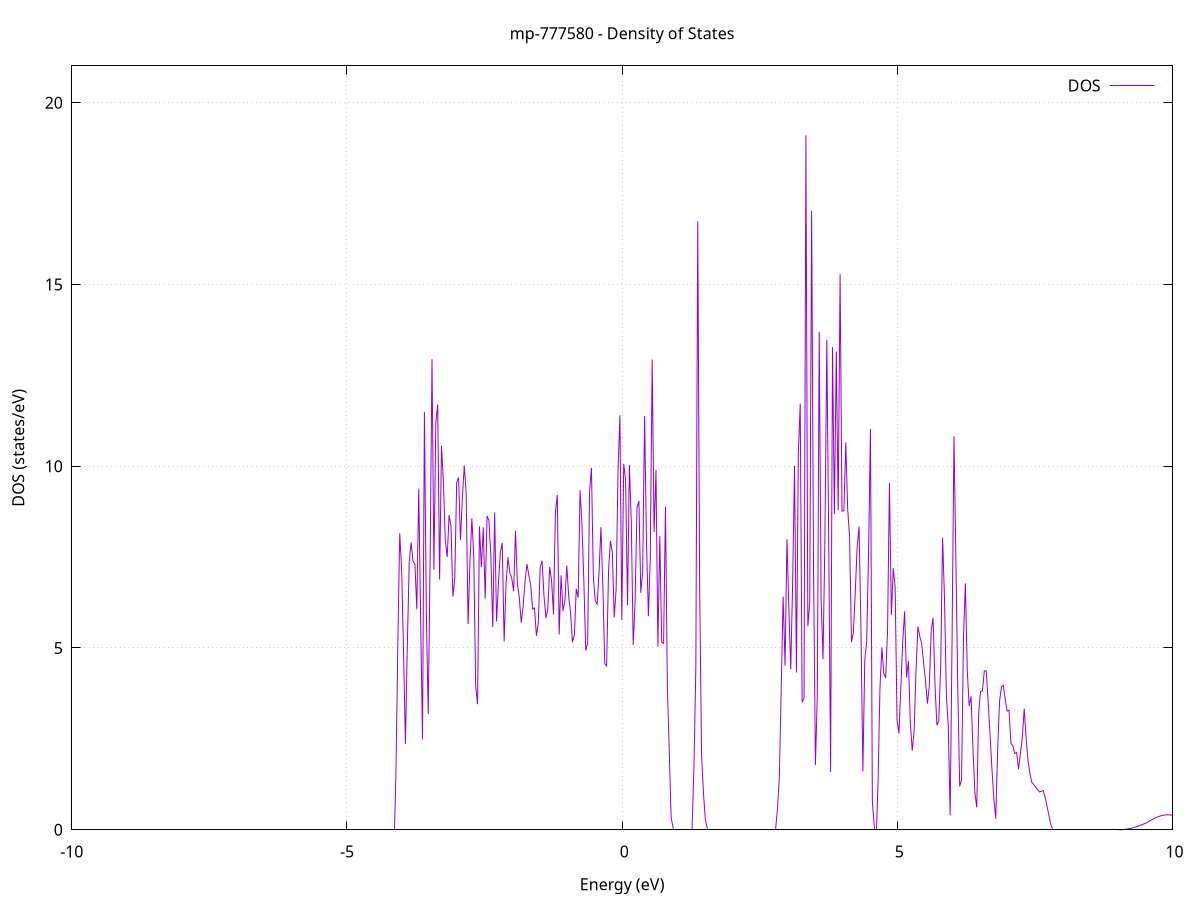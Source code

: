set title 'mp-777580 - Density of States'
set xlabel 'Energy (eV)'
set ylabel 'DOS (states/eV)'
set grid
set xrange [-10:10]
set yrange [0:21.011]
set xzeroaxis lt -1
set terminal png size 800,600
set output 'mp-777580_dos_gnuplot.png'
plot '-' using 1:2 with lines title 'DOS'
-41.460800 0.000000
-41.426300 0.000000
-41.391800 0.000000
-41.357400 0.000000
-41.322900 0.000000
-41.288400 0.000000
-41.253900 0.000000
-41.219400 0.000000
-41.184900 0.000000
-41.150400 0.000000
-41.115900 0.000000
-41.081500 0.000000
-41.047000 0.000000
-41.012500 0.000000
-40.978000 0.000000
-40.943500 0.000000
-40.909000 0.000000
-40.874500 0.000000
-40.840000 0.000000
-40.805500 0.000000
-40.771100 0.000000
-40.736600 0.000000
-40.702100 0.000000
-40.667600 0.000000
-40.633100 0.000000
-40.598600 0.000000
-40.564100 0.000000
-40.529600 0.000000
-40.495200 0.000000
-40.460700 0.000000
-40.426200 0.000000
-40.391700 0.000000
-40.357200 0.000000
-40.322700 0.000000
-40.288200 0.000000
-40.253700 0.000000
-40.219200 0.000000
-40.184800 0.000000
-40.150300 0.000000
-40.115800 0.000000
-40.081300 0.000000
-40.046800 0.000000
-40.012300 0.000000
-39.977800 0.000000
-39.943300 0.000000
-39.908900 0.000000
-39.874400 0.000000
-39.839900 0.000000
-39.805400 0.000000
-39.770900 0.000000
-39.736400 0.000000
-39.701900 0.000000
-39.667400 0.000000
-39.632900 0.000000
-39.598500 0.000000
-39.564000 0.000000
-39.529500 0.000000
-39.495000 0.000000
-39.460500 0.000000
-39.426000 0.000000
-39.391500 0.000000
-39.357000 0.000000
-39.322600 0.000000
-39.288100 0.000000
-39.253600 0.000000
-39.219100 0.000000
-39.184600 0.000000
-39.150100 0.000000
-39.115600 0.000000
-39.081100 0.000000
-39.046600 0.000000
-39.012200 0.000000
-38.977700 0.000000
-38.943200 0.000000
-38.908700 0.000000
-38.874200 0.000000
-38.839700 0.000000
-38.805200 0.000000
-38.770700 0.000000
-38.736300 0.000000
-38.701800 0.000000
-38.667300 0.000000
-38.632800 0.000000
-38.598300 0.000000
-38.563800 0.000000
-38.529300 0.000000
-38.494800 0.000000
-38.460300 0.000000
-38.425900 0.000000
-38.391400 0.000000
-38.356900 0.000000
-38.322400 161.295300
-38.287900 0.000000
-38.253400 0.000000
-38.218900 0.000000
-38.184400 144.400300
-38.150000 0.000000
-38.115500 33.561700
-38.081000 0.000000
-38.046500 0.000000
-38.012000 0.000000
-37.977500 0.000000
-37.943000 0.000000
-37.908500 0.000000
-37.874000 0.000000
-37.839600 0.000000
-37.805100 0.000000
-37.770600 0.000000
-37.736100 0.000000
-37.701600 0.000000
-37.667100 0.000000
-37.632600 0.000000
-37.598100 0.000000
-37.563700 0.000000
-37.529200 0.000000
-37.494700 0.000000
-37.460200 0.000000
-37.425700 0.000000
-37.391200 0.000000
-37.356700 0.000000
-37.322200 0.000000
-37.287700 0.000000
-37.253300 0.000000
-37.218800 0.000000
-37.184300 0.000000
-37.149800 0.000000
-37.115300 0.000000
-37.080800 0.000000
-37.046300 0.000000
-37.011800 0.000000
-36.977400 0.000000
-36.942900 0.000000
-36.908400 0.000000
-36.873900 0.000000
-36.839400 0.000000
-36.804900 0.000000
-36.770400 0.000000
-36.735900 0.000000
-36.701400 0.000000
-36.667000 0.000000
-36.632500 0.000000
-36.598000 0.000000
-36.563500 0.000000
-36.529000 0.000000
-36.494500 0.000000
-36.460000 0.000000
-36.425500 0.000000
-36.391100 0.000000
-36.356600 0.000000
-36.322100 0.000000
-36.287600 0.000000
-36.253100 0.000000
-36.218600 0.000000
-36.184100 0.000000
-36.149600 0.000000
-36.115100 0.000000
-36.080700 0.000000
-36.046200 0.000000
-36.011700 0.000000
-35.977200 0.000000
-35.942700 0.000000
-35.908200 0.000000
-35.873700 0.000000
-35.839200 0.000000
-35.804800 0.000000
-35.770300 0.000000
-35.735800 0.000000
-35.701300 0.000000
-35.666800 0.000000
-35.632300 0.000000
-35.597800 0.000000
-35.563300 0.000000
-35.528800 0.000000
-35.494400 0.000000
-35.459900 0.000000
-35.425400 0.000000
-35.390900 0.000000
-35.356400 0.000000
-35.321900 0.000000
-35.287400 0.000000
-35.252900 0.000000
-35.218400 0.000000
-35.184000 0.000000
-35.149500 0.000000
-35.115000 0.000000
-35.080500 0.000000
-35.046000 0.000000
-35.011500 0.000000
-34.977000 0.000000
-34.942500 0.000000
-34.908100 0.000000
-34.873600 0.000000
-34.839100 0.000000
-34.804600 0.000000
-34.770100 0.000000
-34.735600 0.000000
-34.701100 0.000000
-34.666600 0.000000
-34.632100 0.000000
-34.597700 0.000000
-34.563200 0.000000
-34.528700 0.000000
-34.494200 0.000000
-34.459700 0.000000
-34.425200 0.000000
-34.390700 0.000000
-34.356200 0.000000
-34.321800 0.000000
-34.287300 0.000000
-34.252800 0.000000
-34.218300 0.000000
-34.183800 0.000000
-34.149300 0.000000
-34.114800 0.000000
-34.080300 0.000000
-34.045800 0.000000
-34.011400 0.000000
-33.976900 0.000000
-33.942400 0.000000
-33.907900 0.000000
-33.873400 0.000000
-33.838900 0.000000
-33.804400 0.000000
-33.769900 0.000000
-33.735500 0.000000
-33.701000 0.000000
-33.666500 0.000000
-33.632000 0.000000
-33.597500 0.000000
-33.563000 0.000000
-33.528500 0.000000
-33.494000 0.000000
-33.459500 0.000000
-33.425100 0.000000
-33.390600 0.000000
-33.356100 0.000000
-33.321600 0.000000
-33.287100 0.000000
-33.252600 0.000000
-33.218100 0.000000
-33.183600 0.000000
-33.149200 0.000000
-33.114700 0.000000
-33.080200 0.000000
-33.045700 0.000000
-33.011200 0.000000
-32.976700 0.000000
-32.942200 0.000000
-32.907700 0.000000
-32.873200 0.000000
-32.838800 0.000000
-32.804300 0.000000
-32.769800 0.000000
-32.735300 0.000000
-32.700800 0.000000
-32.666300 0.000000
-32.631800 0.000000
-32.597300 0.000000
-32.562900 0.000000
-32.528400 0.000000
-32.493900 0.000000
-32.459400 0.000000
-32.424900 0.000000
-32.390400 0.000000
-32.355900 0.000000
-32.321400 0.000000
-32.286900 0.000000
-32.252500 0.000000
-32.218000 0.000000
-32.183500 0.000000
-32.149000 0.000000
-32.114500 0.000000
-32.080000 0.000000
-32.045500 0.000000
-32.011000 0.000000
-31.976600 0.000000
-31.942100 0.000000
-31.907600 0.000000
-31.873100 0.000000
-31.838600 0.000000
-31.804100 0.000000
-31.769600 0.000000
-31.735100 0.000000
-31.700600 0.000000
-31.666200 0.000000
-31.631700 0.000000
-31.597200 0.000000
-31.562700 0.000000
-31.528200 0.000000
-31.493700 0.000000
-31.459200 0.000000
-31.424700 0.000000
-31.390300 0.000000
-31.355800 0.000000
-31.321300 0.000000
-31.286800 0.000000
-31.252300 0.000000
-31.217800 0.000000
-31.183300 0.000000
-31.148800 0.000000
-31.114300 0.000000
-31.079900 0.000000
-31.045400 0.000000
-31.010900 0.000000
-30.976400 0.000000
-30.941900 0.000000
-30.907400 0.000000
-30.872900 0.000000
-30.838400 0.000000
-30.804000 0.000000
-30.769500 0.000000
-30.735000 0.000000
-30.700500 0.000000
-30.666000 0.000000
-30.631500 0.000000
-30.597000 0.000000
-30.562500 0.000000
-30.528000 0.000000
-30.493600 0.000000
-30.459100 0.000000
-30.424600 0.000000
-30.390100 0.000000
-30.355600 0.000000
-30.321100 0.000000
-30.286600 0.000000
-30.252100 0.000000
-30.217700 0.000000
-30.183200 0.000000
-30.148700 0.000000
-30.114200 0.000000
-30.079700 0.000000
-30.045200 0.000000
-30.010700 0.000000
-29.976200 0.000000
-29.941700 0.000000
-29.907300 0.000000
-29.872800 0.000000
-29.838300 0.000000
-29.803800 0.000000
-29.769300 0.000000
-29.734800 0.000000
-29.700300 0.000000
-29.665800 0.000000
-29.631400 0.000000
-29.596900 0.000000
-29.562400 0.000000
-29.527900 0.000000
-29.493400 0.000000
-29.458900 0.000000
-29.424400 0.000000
-29.389900 0.000000
-29.355400 0.000000
-29.321000 0.000000
-29.286500 0.000000
-29.252000 0.000000
-29.217500 0.000000
-29.183000 0.000000
-29.148500 0.000000
-29.114000 0.000000
-29.079500 0.000000
-29.045100 0.000000
-29.010600 0.000000
-28.976100 0.000000
-28.941600 0.000000
-28.907100 0.000000
-28.872600 0.000000
-28.838100 0.000000
-28.803600 0.000000
-28.769100 0.000000
-28.734700 0.000000
-28.700200 0.000000
-28.665700 0.000000
-28.631200 0.000000
-28.596700 0.000000
-28.562200 0.000000
-28.527700 0.000000
-28.493200 0.000000
-28.458800 0.000000
-28.424300 0.000000
-28.389800 0.000000
-28.355300 0.000000
-28.320800 0.000000
-28.286300 0.000000
-28.251800 0.000000
-28.217300 0.000000
-28.182800 0.000000
-28.148400 0.000000
-28.113900 0.000000
-28.079400 0.000000
-28.044900 0.000000
-28.010400 0.000000
-27.975900 0.000000
-27.941400 0.000000
-27.906900 0.000000
-27.872500 0.000000
-27.838000 0.000000
-27.803500 0.000000
-27.769000 0.000000
-27.734500 0.000000
-27.700000 0.000000
-27.665500 0.000000
-27.631000 0.000000
-27.596500 0.000000
-27.562100 0.000000
-27.527600 0.000000
-27.493100 0.000000
-27.458600 0.000000
-27.424100 0.000000
-27.389600 0.000000
-27.355100 0.000000
-27.320600 0.000000
-27.286200 0.000000
-27.251700 0.000000
-27.217200 0.000000
-27.182700 0.000000
-27.148200 0.000000
-27.113700 0.000000
-27.079200 0.000000
-27.044700 0.000000
-27.010200 0.000000
-26.975800 0.000000
-26.941300 0.000000
-26.906800 0.000000
-26.872300 0.000000
-26.837800 0.000000
-26.803300 0.000000
-26.768800 0.000000
-26.734300 0.000000
-26.699900 0.000000
-26.665400 0.000000
-26.630900 0.000000
-26.596400 0.000000
-26.561900 0.000000
-26.527400 0.000000
-26.492900 0.000000
-26.458400 0.000000
-26.423900 0.000000
-26.389500 0.000000
-26.355000 0.000000
-26.320500 0.000000
-26.286000 0.000000
-26.251500 0.000000
-26.217000 0.000000
-26.182500 0.000000
-26.148000 0.000000
-26.113600 0.000000
-26.079100 0.000000
-26.044600 0.000000
-26.010100 0.000000
-25.975600 0.000000
-25.941100 0.000000
-25.906600 0.000000
-25.872100 0.000000
-25.837600 0.000000
-25.803200 0.000000
-25.768700 0.000000
-25.734200 0.000000
-25.699700 0.000000
-25.665200 0.000000
-25.630700 0.000000
-25.596200 0.000000
-25.561700 0.000000
-25.527300 0.000000
-25.492800 0.000000
-25.458300 0.000000
-25.423800 0.000000
-25.389300 0.000000
-25.354800 0.000000
-25.320300 0.000000
-25.285800 0.000000
-25.251300 0.000000
-25.216900 0.000000
-25.182400 0.000000
-25.147900 0.000000
-25.113400 0.000000
-25.078900 0.000000
-25.044400 0.000000
-25.009900 0.000000
-24.975400 0.000000
-24.941000 0.000000
-24.906500 0.000000
-24.872000 0.000000
-24.837500 0.000000
-24.803000 0.000000
-24.768500 0.000000
-24.734000 0.000000
-24.699500 0.000000
-24.665000 0.000000
-24.630600 0.000000
-24.596100 0.000000
-24.561600 0.000000
-24.527100 0.000000
-24.492600 0.000000
-24.458100 0.000000
-24.423600 0.000000
-24.389100 0.000000
-24.354700 0.000000
-24.320200 0.000000
-24.285700 0.000000
-24.251200 0.000000
-24.216700 0.000000
-24.182200 0.000000
-24.147700 0.000000
-24.113200 0.000000
-24.078700 0.000000
-24.044300 0.000000
-24.009800 0.000000
-23.975300 0.000000
-23.940800 0.000000
-23.906300 0.000000
-23.871800 0.000000
-23.837300 0.000000
-23.802800 0.000000
-23.768400 0.000000
-23.733900 0.000000
-23.699400 0.000000
-23.664900 0.000000
-23.630400 0.000000
-23.595900 0.000000
-23.561400 0.000000
-23.526900 0.000000
-23.492400 0.000000
-23.458000 0.000000
-23.423500 0.000000
-23.389000 0.000000
-23.354500 0.000000
-23.320000 0.000000
-23.285500 0.000000
-23.251000 0.000000
-23.216500 0.000000
-23.182100 0.000000
-23.147600 0.000000
-23.113100 0.000000
-23.078600 0.000000
-23.044100 0.000000
-23.009600 0.000000
-22.975100 0.000000
-22.940600 0.000000
-22.906100 0.000000
-22.871700 0.000000
-22.837200 0.000000
-22.802700 0.000000
-22.768200 0.000000
-22.733700 0.000000
-22.699200 0.000000
-22.664700 0.000000
-22.630200 0.000000
-22.595800 0.000000
-22.561300 0.000000
-22.526800 0.000000
-22.492300 0.000000
-22.457800 0.000000
-22.423300 0.000000
-22.388800 0.000000
-22.354300 0.000000
-22.319800 0.000000
-22.285400 0.000000
-22.250900 0.000000
-22.216400 0.000000
-22.181900 0.000000
-22.147400 0.000000
-22.112900 0.000000
-22.078400 0.000000
-22.043900 0.000000
-22.009500 0.000000
-21.975000 0.000000
-21.940500 0.000000
-21.906000 0.000000
-21.871500 0.000000
-21.837000 0.000000
-21.802500 0.000000
-21.768000 0.000000
-21.733500 0.000000
-21.699100 0.000000
-21.664600 0.000000
-21.630100 0.000000
-21.595600 0.000000
-21.561100 0.000000
-21.526600 0.000000
-21.492100 0.000000
-21.457600 0.000000
-21.423200 0.000000
-21.388700 0.000000
-21.354200 0.000000
-21.319700 0.000000
-21.285200 0.000000
-21.250700 0.000000
-21.216200 0.000000
-21.181700 0.000000
-21.147200 0.000000
-21.112800 0.000000
-21.078300 0.000000
-21.043800 0.000000
-21.009300 0.000000
-20.974800 0.000000
-20.940300 0.000000
-20.905800 0.000000
-20.871300 0.000000
-20.836900 0.000000
-20.802400 0.000000
-20.767900 0.000000
-20.733400 0.000000
-20.698900 0.000000
-20.664400 0.000000
-20.629900 0.000000
-20.595400 0.000000
-20.560900 0.000000
-20.526500 0.000000
-20.492000 0.000000
-20.457500 0.000000
-20.423000 0.000000
-20.388500 0.000000
-20.354000 0.000000
-20.319500 0.000000
-20.285000 0.000000
-20.250600 0.000000
-20.216100 0.000000
-20.181600 0.000000
-20.147100 0.000000
-20.112600 0.000000
-20.078100 0.000000
-20.043600 0.000000
-20.009100 0.000000
-19.974600 0.000000
-19.940200 0.000000
-19.905700 0.000000
-19.871200 0.000000
-19.836700 0.000000
-19.802200 0.000000
-19.767700 0.000000
-19.733200 0.000000
-19.698700 0.000000
-19.664300 0.000000
-19.629800 0.000000
-19.595300 0.000000
-19.560800 0.000000
-19.526300 0.000000
-19.491800 0.000000
-19.457300 0.000000
-19.422800 0.000000
-19.388300 0.000000
-19.353900 0.000000
-19.319400 0.000000
-19.284900 0.000000
-19.250400 0.000000
-19.215900 0.000000
-19.181400 0.000000
-19.146900 0.000000
-19.112400 0.000000
-19.078000 0.000000
-19.043500 0.000000
-19.009000 0.000000
-18.974500 0.000000
-18.940000 0.000000
-18.905500 0.000000
-18.871000 0.000000
-18.836500 0.000000
-18.802000 0.000000
-18.767600 0.000000
-18.733100 0.000000
-18.698600 0.000000
-18.664100 0.000000
-18.629600 0.000000
-18.595100 0.000000
-18.560600 0.000000
-18.526100 0.000000
-18.491700 0.000000
-18.457200 0.000000
-18.422700 0.000000
-18.388200 0.000000
-18.353700 0.000000
-18.319200 0.000000
-18.284700 0.000000
-18.250200 0.000000
-18.215700 0.000000
-18.181300 0.000000
-18.146800 0.000000
-18.112300 0.000000
-18.077800 0.000000
-18.043300 0.000000
-18.008800 0.000000
-17.974300 0.000000
-17.939800 0.000000
-17.905400 0.000000
-17.870900 0.000000
-17.836400 0.000000
-17.801900 0.000000
-17.767400 0.000000
-17.732900 0.000000
-17.698400 0.000000
-17.663900 0.000000
-17.629400 0.000000
-17.595000 0.000000
-17.560500 0.000000
-17.526000 0.000000
-17.491500 0.000000
-17.457000 0.000000
-17.422500 0.000000
-17.388000 0.000000
-17.353500 0.000000
-17.319100 0.000000
-17.284600 0.000000
-17.250100 0.000000
-17.215600 0.000000
-17.181100 0.000000
-17.146600 0.000000
-17.112100 0.000000
-17.077600 0.000000
-17.043100 0.000000
-17.008700 0.000000
-16.974200 0.000000
-16.939700 0.076500
-16.905200 0.436500
-16.870700 1.178600
-16.836200 1.736700
-16.801700 1.850400
-16.767200 1.780600
-16.732800 1.848800
-16.698300 2.108200
-16.663800 2.784900
-16.629300 3.205600
-16.594800 3.558300
-16.560300 2.603000
-16.525800 1.815800
-16.491300 1.566300
-16.456800 1.884600
-16.422400 1.923400
-16.387900 0.000000
-16.353400 0.000000
-16.318900 0.000000
-16.284400 0.335800
-16.249900 0.907900
-16.215400 1.534800
-16.180900 2.139600
-16.146500 3.155900
-16.112000 6.595100
-16.077500 14.379900
-16.043000 1.422900
-16.008500 0.000000
-15.974000 4.417700
-15.939500 10.838300
-15.905000 4.756400
-15.870500 3.001900
-15.836100 5.763000
-15.801600 6.157200
-15.767100 8.454900
-15.732600 8.025800
-15.698100 9.497600
-15.663600 12.156700
-15.629100 9.740400
-15.594600 15.501400
-15.560200 13.451600
-15.525700 18.992800
-15.491200 9.543000
-15.456700 0.000000
-15.422200 23.939200
-15.387700 12.451400
-15.353200 18.152900
-15.318700 19.048900
-15.284200 14.803200
-15.249800 0.000000
-15.215300 0.000000
-15.180800 7.506300
-15.146300 7.802500
-15.111800 7.427300
-15.077300 3.809700
-15.042800 0.000000
-15.008300 0.000000
-14.973900 0.000000
-14.939400 0.000000
-14.904900 0.390700
-14.870400 9.525200
-14.835900 4.016600
-14.801400 5.848400
-14.766900 4.027700
-14.732400 3.905100
-14.697900 2.077700
-14.663500 0.000000
-14.629000 0.000000
-14.594500 0.000000
-14.560000 0.000000
-14.525500 0.000000
-14.491000 0.000000
-14.456500 0.000000
-14.422000 0.000000
-14.387600 0.000000
-14.353100 0.000000
-14.318600 0.000000
-14.284100 0.000000
-14.249600 0.000000
-14.215100 0.000000
-14.180600 0.000000
-14.146100 0.000000
-14.111600 0.000000
-14.077200 0.000000
-14.042700 0.000000
-14.008200 0.000000
-13.973700 0.000000
-13.939200 0.000000
-13.904700 0.000000
-13.870200 0.000000
-13.835700 0.000000
-13.801300 0.000000
-13.766800 0.000000
-13.732300 0.000000
-13.697800 0.000000
-13.663300 0.000000
-13.628800 0.000000
-13.594300 0.000000
-13.559800 0.000000
-13.525300 0.000000
-13.490900 0.000000
-13.456400 0.000000
-13.421900 0.000000
-13.387400 0.000000
-13.352900 0.000000
-13.318400 0.000000
-13.283900 0.000000
-13.249400 0.000000
-13.215000 0.000000
-13.180500 0.000000
-13.146000 0.000000
-13.111500 0.000000
-13.077000 0.000000
-13.042500 0.000000
-13.008000 0.000000
-12.973500 0.000000
-12.939000 0.000000
-12.904600 0.000000
-12.870100 0.000000
-12.835600 0.000000
-12.801100 0.000000
-12.766600 0.000000
-12.732100 0.000000
-12.697600 0.000000
-12.663100 0.000000
-12.628700 0.000000
-12.594200 0.000000
-12.559700 0.000000
-12.525200 0.000000
-12.490700 0.000000
-12.456200 0.000000
-12.421700 0.000000
-12.387200 0.000000
-12.352700 0.000000
-12.318300 0.000000
-12.283800 0.000000
-12.249300 0.000000
-12.214800 0.000000
-12.180300 0.000000
-12.145800 0.000000
-12.111300 0.000000
-12.076800 0.000000
-12.042400 0.000000
-12.007900 0.000000
-11.973400 0.000000
-11.938900 0.000000
-11.904400 0.000000
-11.869900 0.000000
-11.835400 0.000000
-11.800900 0.000000
-11.766400 0.000000
-11.732000 0.000000
-11.697500 0.000000
-11.663000 0.000000
-11.628500 0.000000
-11.594000 0.000000
-11.559500 0.000000
-11.525000 0.000000
-11.490500 0.000000
-11.456100 0.000000
-11.421600 0.000000
-11.387100 0.000000
-11.352600 0.000000
-11.318100 0.000000
-11.283600 0.000000
-11.249100 0.000000
-11.214600 0.000000
-11.180100 0.000000
-11.145700 0.000000
-11.111200 0.000000
-11.076700 0.000000
-11.042200 0.000000
-11.007700 0.000000
-10.973200 0.000000
-10.938700 0.000000
-10.904200 0.000000
-10.869700 0.000000
-10.835300 0.000000
-10.800800 0.000000
-10.766300 0.000000
-10.731800 0.000000
-10.697300 0.000000
-10.662800 0.000000
-10.628300 0.000000
-10.593800 0.000000
-10.559400 0.000000
-10.524900 0.000000
-10.490400 0.000000
-10.455900 0.000000
-10.421400 0.000000
-10.386900 0.000000
-10.352400 0.000000
-10.317900 0.000000
-10.283400 0.000000
-10.249000 0.000000
-10.214500 0.000000
-10.180000 0.000000
-10.145500 0.000000
-10.111000 0.000000
-10.076500 0.000000
-10.042000 0.000000
-10.007500 0.000000
-9.973100 0.000000
-9.938600 0.000000
-9.904100 0.000000
-9.869600 0.000000
-9.835100 0.000000
-9.800600 0.000000
-9.766100 0.000000
-9.731600 0.000000
-9.697100 0.000000
-9.662700 0.000000
-9.628200 0.000000
-9.593700 0.000000
-9.559200 0.000000
-9.524700 0.000000
-9.490200 0.000000
-9.455700 0.000000
-9.421200 0.000000
-9.386800 0.000000
-9.352300 0.000000
-9.317800 0.000000
-9.283300 0.000000
-9.248800 0.000000
-9.214300 0.000000
-9.179800 0.000000
-9.145300 0.000000
-9.110800 0.000000
-9.076400 0.000000
-9.041900 0.000000
-9.007400 0.000000
-8.972900 0.000000
-8.938400 0.000000
-8.903900 0.000000
-8.869400 0.000000
-8.834900 0.000000
-8.800500 0.000000
-8.766000 0.000000
-8.731500 0.000000
-8.697000 0.000000
-8.662500 0.000000
-8.628000 0.000000
-8.593500 0.000000
-8.559000 0.000000
-8.524500 0.000000
-8.490100 0.000000
-8.455600 0.000000
-8.421100 0.000000
-8.386600 0.000000
-8.352100 0.000000
-8.317600 0.000000
-8.283100 0.000000
-8.248600 0.000000
-8.214200 0.000000
-8.179700 0.000000
-8.145200 0.000000
-8.110700 0.000000
-8.076200 0.000000
-8.041700 0.000000
-8.007200 0.000000
-7.972700 0.000000
-7.938200 0.000000
-7.903800 0.000000
-7.869300 0.000000
-7.834800 0.000000
-7.800300 0.000000
-7.765800 0.000000
-7.731300 0.000000
-7.696800 0.000000
-7.662300 0.000000
-7.627900 0.000000
-7.593400 0.000000
-7.558900 0.000000
-7.524400 0.000000
-7.489900 0.000000
-7.455400 0.000000
-7.420900 0.000000
-7.386400 0.000000
-7.351900 0.000000
-7.317500 0.000000
-7.283000 0.000000
-7.248500 0.000000
-7.214000 0.000000
-7.179500 0.000000
-7.145000 0.000000
-7.110500 0.000000
-7.076000 0.000000
-7.041600 0.000000
-7.007100 0.000000
-6.972600 0.000000
-6.938100 0.000000
-6.903600 0.000000
-6.869100 0.000000
-6.834600 0.000000
-6.800100 0.000000
-6.765600 0.000000
-6.731200 0.000000
-6.696700 0.000000
-6.662200 0.000000
-6.627700 0.000000
-6.593200 0.000000
-6.558700 0.000000
-6.524200 0.000000
-6.489700 0.000000
-6.455300 0.000000
-6.420800 0.000000
-6.386300 0.000000
-6.351800 0.000000
-6.317300 0.000000
-6.282800 0.000000
-6.248300 0.000000
-6.213800 0.000000
-6.179300 0.000000
-6.144900 0.000000
-6.110400 0.000000
-6.075900 0.000000
-6.041400 0.000000
-6.006900 0.000000
-5.972400 0.000000
-5.937900 0.000000
-5.903400 0.000000
-5.869000 0.000000
-5.834500 0.000000
-5.800000 0.000000
-5.765500 0.000000
-5.731000 0.000000
-5.696500 0.000000
-5.662000 0.000000
-5.627500 0.000000
-5.593000 0.000000
-5.558600 0.000000
-5.524100 0.000000
-5.489600 0.000000
-5.455100 0.000000
-5.420600 0.000000
-5.386100 0.000000
-5.351600 0.000000
-5.317100 0.000000
-5.282700 0.000000
-5.248200 0.000000
-5.213700 0.000000
-5.179200 0.000000
-5.144700 0.000000
-5.110200 0.000000
-5.075700 0.000000
-5.041200 0.000000
-5.006700 0.000000
-4.972300 0.000000
-4.937800 0.000000
-4.903300 0.000000
-4.868800 0.000000
-4.834300 0.000000
-4.799800 0.000000
-4.765300 0.000000
-4.730800 0.000000
-4.696400 0.000000
-4.661900 0.000000
-4.627400 0.000000
-4.592900 0.000000
-4.558400 0.000000
-4.523900 0.000000
-4.489400 0.000000
-4.454900 0.000000
-4.420400 0.000000
-4.386000 0.000000
-4.351500 0.000000
-4.317000 0.000000
-4.282500 0.000000
-4.248000 0.000000
-4.213500 0.000000
-4.179000 0.000000
-4.144500 0.000000
-4.110100 1.565400
-4.075600 5.136300
-4.041100 8.151800
-4.006600 7.143000
-3.972100 4.919300
-3.937600 2.355000
-3.903100 5.099700
-3.868600 7.364800
-3.834100 7.906700
-3.799700 7.378800
-3.765200 7.306700
-3.730700 6.060400
-3.696200 9.380500
-3.661700 5.835800
-3.627200 2.490400
-3.592700 11.492500
-3.558200 6.004700
-3.523800 3.185900
-3.489300 7.389400
-3.454800 12.943000
-3.420300 7.152000
-3.385800 11.191800
-3.351300 11.695700
-3.316800 6.882300
-3.282300 10.556400
-3.247800 9.561200
-3.213400 7.957700
-3.178900 7.502900
-3.144400 8.655300
-3.109900 8.353400
-3.075400 6.410500
-3.040900 6.911100
-3.006400 9.556000
-2.971900 9.688900
-2.937500 7.966000
-2.903000 9.137900
-2.868500 10.021300
-2.834000 9.257600
-2.799500 5.662000
-2.765000 7.372500
-2.730500 8.569200
-2.696000 7.510600
-2.661500 3.964000
-2.627100 3.453600
-2.592600 8.345200
-2.558100 7.220900
-2.523600 8.319400
-2.489100 6.355200
-2.454600 8.632400
-2.420100 8.506800
-2.385600 7.522900
-2.351200 5.576300
-2.316700 8.726700
-2.282200 5.727700
-2.247700 6.785500
-2.213200 7.625500
-2.178700 7.889200
-2.144200 5.178300
-2.109700 6.755900
-2.075200 7.495200
-2.040800 7.076600
-2.006300 6.920300
-1.971800 6.566400
-1.937300 8.224600
-1.902800 6.752900
-1.868300 6.393300
-1.833800 5.696200
-1.799300 6.137400
-1.764900 6.811800
-1.730400 7.309700
-1.695900 7.013200
-1.661400 6.728600
-1.626900 6.069600
-1.592400 6.101600
-1.557900 5.335700
-1.523400 5.686600
-1.488900 7.219800
-1.454500 7.400300
-1.420000 6.436800
-1.385500 5.819900
-1.351000 6.063000
-1.316500 7.232200
-1.282000 6.844800
-1.247500 5.924800
-1.213000 8.744700
-1.178600 9.208600
-1.144100 5.370300
-1.109600 6.998400
-1.075100 6.021800
-1.040600 6.289400
-1.006100 7.268300
-0.971600 6.433300
-0.937100 5.964000
-0.902600 5.158500
-0.868200 5.358200
-0.833700 6.629400
-0.799200 6.385500
-0.764700 9.336900
-0.730200 8.396700
-0.695700 6.826600
-0.661200 4.928900
-0.626700 5.129100
-0.592300 9.304000
-0.557800 9.954300
-0.523300 6.947200
-0.488800 6.301300
-0.454300 6.204700
-0.419800 7.093400
-0.385300 8.322000
-0.350800 6.703300
-0.316300 4.576000
-0.281900 4.506400
-0.247400 7.111700
-0.212900 7.945800
-0.178400 7.633100
-0.143900 5.841500
-0.109400 6.611100
-0.074900 9.875500
-0.040400 11.399900
-0.006000 5.766300
0.028500 10.063400
0.063000 9.640900
0.097500 6.172600
0.132000 10.031900
0.166500 8.456300
0.201000 5.083400
0.235500 6.277700
0.270000 8.860000
0.304400 9.040200
0.338900 6.517400
0.373400 7.123400
0.407900 11.383300
0.442400 7.918100
0.476900 5.875600
0.511400 7.498700
0.545900 12.934200
0.580300 8.190800
0.614800 9.899600
0.649300 5.035300
0.683800 8.075600
0.718300 5.161700
0.752800 5.129600
0.787300 8.879900
0.821800 3.929200
0.856300 2.125300
0.890700 0.322600
0.925200 0.000000
0.959700 0.000000
0.994200 0.000000
1.028700 0.000000
1.063200 0.000000
1.097700 0.000000
1.132200 0.000000
1.166600 0.000000
1.201100 0.000000
1.235600 0.000000
1.270100 0.017400
1.304600 1.732900
1.339100 4.454700
1.373600 16.739100
1.408100 6.722800
1.442600 2.084400
1.477000 1.023200
1.511500 0.291700
1.546000 0.000000
1.580500 0.000000
1.615000 0.000000
1.649500 0.000000
1.684000 0.000000
1.718500 0.000000
1.752900 0.000000
1.787400 0.000000
1.821900 0.000000
1.856400 0.000000
1.890900 0.000000
1.925400 0.000000
1.959900 0.000000
1.994400 0.000000
2.028900 0.000000
2.063300 0.000000
2.097800 0.000000
2.132300 0.000000
2.166800 0.000000
2.201300 0.000000
2.235800 0.000000
2.270300 0.000000
2.304800 0.000000
2.339200 0.000000
2.373700 0.000000
2.408200 0.000000
2.442700 0.000000
2.477200 0.000000
2.511700 0.000000
2.546200 0.000000
2.580700 0.000000
2.615200 0.000000
2.649600 0.000000
2.684100 0.000000
2.718600 0.000000
2.753100 0.000000
2.787600 0.002300
2.822100 0.582000
2.856600 1.430400
2.891100 3.951200
2.925500 6.413900
2.960000 4.514400
2.994500 7.994300
3.029000 6.098600
3.063500 4.415300
3.098000 6.804300
3.132500 10.006100
3.167000 4.325300
3.201500 10.349600
3.235900 11.718800
3.270400 3.504700
3.304900 3.629800
3.339400 19.101100
3.373900 5.596200
3.408400 6.237100
3.442900 17.027900
3.477400 7.251000
3.511800 1.780000
3.546300 3.704200
3.580800 13.696900
3.615300 6.322800
3.649800 4.692600
3.684300 7.990900
3.718800 13.476500
3.753300 7.966500
3.787800 1.590300
3.822200 13.276700
3.856700 8.678400
3.891200 13.155300
3.925700 8.794200
3.960200 15.280900
3.994700 8.765000
4.029200 8.772800
4.063700 10.655300
4.098100 8.816400
4.132600 8.065100
4.167100 5.162400
4.201600 5.425800
4.236100 6.541300
4.270600 7.786300
4.305100 8.342500
4.339600 5.479300
4.374100 1.608300
4.408500 4.656600
4.443000 5.178400
4.477500 7.615000
4.512000 11.022200
4.546500 0.781900
4.581000 0.000000
4.615500 0.000000
4.650000 1.317200
4.684400 3.889500
4.718900 5.013200
4.753400 4.307400
4.787900 4.172300
4.822400 5.458400
4.856900 9.540600
4.891400 5.909300
4.925900 7.195900
4.960400 6.669800
4.994800 3.013800
5.029300 2.650200
5.063800 3.909600
5.098300 5.176100
5.132800 6.006900
5.167300 4.186300
5.201800 4.639800
5.236300 2.951000
5.270700 2.172500
5.305200 2.719100
5.339700 4.373600
5.374200 5.590800
5.408700 5.322400
5.443200 5.119100
5.477700 4.581600
5.512200 4.097700
5.546700 3.470400
5.581100 3.954500
5.615600 5.474400
5.650100 5.831000
5.684600 3.979900
5.719100 2.873700
5.753600 3.001000
5.788100 4.532100
5.822600 8.036300
5.857000 6.388700
5.891500 3.684000
5.926000 2.846900
5.960500 0.399200
5.995000 5.257600
6.029500 10.821600
6.064000 7.423200
6.098500 3.925600
6.133000 1.192000
6.167400 1.372500
6.201900 5.269600
6.236400 6.779300
6.270900 4.386800
6.305400 3.403100
6.339900 3.671100
6.374400 2.220000
6.408900 1.025200
6.443300 0.617000
6.477800 3.213700
6.512300 3.802300
6.546800 3.820700
6.581300 4.370600
6.615800 4.368500
6.650300 3.523600
6.684800 2.627200
6.719300 1.670300
6.753700 0.853700
6.788200 0.307000
6.822700 2.182300
6.857200 3.524400
6.891700 3.930100
6.926200 3.973500
6.960700 3.576000
6.995200 3.263500
7.029600 3.289900
7.064100 2.375400
7.098600 2.318000
7.133100 2.097800
7.167600 2.129000
7.202100 1.669400
7.236600 2.093100
7.271100 2.550400
7.305600 3.331200
7.340000 2.533400
7.374500 1.904200
7.409000 1.546900
7.443500 1.308600
7.478000 1.242100
7.512500 1.175100
7.547000 1.107500
7.581500 1.040800
7.615900 1.058700
7.650400 1.078400
7.684900 0.899400
7.719400 0.650100
7.753900 0.400700
7.788400 0.151200
7.822900 0.000100
7.857400 0.000000
7.891900 0.000000
7.926300 0.000000
7.960800 0.000000
7.995300 0.000000
8.029800 0.000000
8.064300 0.000000
8.098800 0.000000
8.133300 0.000000
8.167800 0.000000
8.202200 0.000000
8.236700 0.000000
8.271200 0.000000
8.305700 0.000000
8.340200 0.000000
8.374700 0.000000
8.409200 0.000000
8.443700 0.000000
8.478200 0.000000
8.512600 0.000000
8.547100 0.000000
8.581600 0.000000
8.616100 0.000000
8.650600 0.000000
8.685100 0.000000
8.719600 0.000000
8.754100 0.000000
8.788500 0.000000
8.823000 0.000000
8.857500 0.000000
8.892000 0.000000
8.926500 0.000000
8.961000 0.000000
8.995500 0.000000
9.030000 0.000300
9.064500 0.002100
9.098900 0.005800
9.133400 0.011200
9.167900 0.018400
9.202400 0.027500
9.236900 0.038300
9.271400 0.050900
9.305900 0.065300
9.340400 0.081500
9.374800 0.099500
9.409300 0.119000
9.443800 0.139300
9.478300 0.159800
9.512800 0.180400
9.547300 0.208800
9.581800 0.240500
9.616300 0.270000
9.650800 0.297300
9.685200 0.322400
9.719700 0.345200
9.754200 0.365800
9.788700 0.383900
9.823200 0.397500
9.857700 0.407200
9.892200 0.412800
9.926700 0.413100
9.961100 0.407500
9.995600 0.402600
10.030100 0.398400
10.064600 0.394900
10.099100 0.392200
10.133600 0.390200
10.168100 0.390000
10.202600 0.392700
10.237100 0.398300
10.271500 0.405800
10.306000 0.414300
10.340500 0.423500
10.375000 0.444100
10.409500 0.464400
10.444000 0.484400
10.478500 0.512300
10.513000 0.548500
10.547400 0.594700
10.581900 0.640200
10.616400 0.679200
10.650900 0.711400
10.685400 0.732000
10.719900 0.744800
10.754400 0.745000
10.788900 0.731800
10.823400 0.729500
10.857800 0.822700
10.892300 0.802000
10.926800 0.781500
10.961300 0.765000
10.995800 0.756900
11.030300 0.751000
11.064800 0.731300
11.099300 0.702200
11.133700 0.673200
11.168200 0.672800
11.202700 0.681400
11.237200 0.692500
11.271700 0.704100
11.306200 0.716000
11.340700 0.728300
11.375200 0.742300
11.409700 0.765200
11.444100 0.821700
11.478600 0.905500
11.513100 0.942400
11.547600 0.986800
11.582100 1.021800
11.616600 1.101200
11.651100 1.181700
11.685600 1.113700
11.720000 1.044100
11.754500 1.255900
11.789000 1.394100
11.823500 1.405200
11.858000 1.433900
11.892500 1.431100
11.927000 1.384800
11.961500 1.348600
11.996000 1.298100
12.030400 1.285000
12.064900 1.263300
12.099400 1.390100
12.133900 1.398600
12.168400 1.410500
12.202900 1.427800
12.237400 1.432200
12.271900 1.906700
12.306300 1.622400
12.340800 1.557700
12.375300 1.165500
12.409800 1.253800
12.444300 1.339500
12.478800 1.462200
12.513300 1.591500
12.547800 1.710500
12.582300 1.836400
12.616700 1.770000
12.651200 1.965600
12.685700 2.337700
12.720200 2.354100
12.754700 2.454600
12.789200 1.966800
12.823700 1.822700
12.858200 1.892900
12.892600 2.202900
12.927100 2.751700
12.961600 2.300600
12.996100 2.370000
13.030600 2.319100
13.065100 2.373600
13.099600 2.193400
13.134100 1.998700
13.168600 1.778600
13.203000 1.511000
13.237500 1.324600
13.272000 1.301700
13.306500 1.438200
13.341000 1.595500
13.375500 1.597900
13.410000 1.630500
13.444500 1.636200
13.479000 1.657900
13.513400 2.096200
13.547900 1.862900
13.582400 1.972900
13.616900 2.000500
13.651400 2.023800
13.685900 1.989800
13.720400 2.110200
13.754900 2.292300
13.789300 2.478200
13.823800 2.614300
13.858300 2.762800
13.892800 2.344000
13.927300 2.203300
13.961800 2.239200
13.996300 2.354000
14.030800 2.524700
14.065300 2.704700
14.099700 2.949400
14.134200 3.513000
14.168700 4.202900
14.203200 4.210200
14.237700 3.538400
14.272200 2.920300
14.306700 2.350000
14.341200 2.145900
14.375600 2.539300
14.410100 3.027900
14.444600 3.256700
14.479100 3.314900
14.513600 2.926500
14.548100 2.615800
14.582600 2.532700
14.617100 2.809900
14.651600 2.298600
14.686000 2.095600
14.720500 2.010200
14.755000 2.075100
14.789500 2.711900
14.824000 3.578100
14.858500 4.034200
14.893000 4.155900
14.927500 3.646700
14.961900 2.936400
14.996400 2.558300
15.030900 2.404700
15.065400 2.119800
15.099900 2.165200
15.134400 2.396500
15.168900 2.819900
15.203400 2.932500
15.237900 3.311200
15.272300 3.222500
15.306800 2.660900
15.341300 2.504600
15.375800 2.411600
15.410300 2.451100
15.444800 2.762700
15.479300 2.017300
15.513800 1.720100
15.548200 1.370000
15.582700 1.083300
15.617200 1.085600
15.651700 1.267800
15.686200 1.531100
15.720700 1.779200
15.755200 2.295400
15.789700 5.281100
15.824200 4.882500
15.858600 4.428300
15.893100 4.612900
15.927600 3.163400
15.962100 2.529800
15.996600 2.523300
16.031100 3.089400
16.065600 4.410700
16.100100 6.974200
16.134500 6.194600
16.169000 5.425300
16.203500 3.202900
16.238000 3.338100
16.272500 3.866700
16.307000 4.946700
16.341500 5.760000
16.376000 5.272100
16.410500 3.590800
16.444900 2.253800
16.479400 3.097800
16.513900 4.424600
16.548400 6.037700
16.582900 6.420700
16.617400 4.437500
16.651900 3.854500
16.686400 5.116900
16.720800 6.652200
16.755300 3.746400
16.789800 3.578700
16.824300 4.276800
16.858800 6.812000
16.893300 5.626200
16.927800 4.933500
16.962300 5.330200
16.996800 4.670700
17.031200 5.014600
17.065700 3.675900
17.100200 4.006000
17.134700 6.554100
17.169200 5.975300
17.203700 3.441400
17.238200 2.311800
17.272700 3.334400
17.307100 4.342400
17.341600 8.515500
17.376100 5.848100
17.410600 3.107600
17.445100 3.892700
17.479600 5.318700
17.514100 5.359900
17.548600 4.276800
17.583100 3.928200
17.617500 2.646900
17.652000 3.448600
17.686500 4.461700
17.721000 4.437700
17.755500 4.663000
17.790000 4.570100
17.824500 3.476400
17.859000 2.206400
17.893400 1.669000
17.927900 4.060100
17.962400 4.091800
17.996900 3.443000
18.031400 3.360800
18.065900 3.543700
18.100400 3.630400
18.134900 3.423300
18.169400 3.305500
18.203800 2.807700
18.238300 2.445900
18.272800 2.088900
18.307300 2.410300
18.341800 3.163100
18.376300 3.507400
18.410800 3.116400
18.445300 3.357200
18.479700 3.294300
18.514200 3.143000
18.548700 2.966900
18.583200 2.815700
18.617700 2.727400
18.652200 2.826400
18.686700 3.034300
18.721200 5.560600
18.755700 3.037200
18.790100 2.525200
18.824600 2.721300
18.859100 2.989600
18.893600 3.251200
18.928100 3.027500
18.962600 3.091500
18.997100 3.106200
19.031600 3.133800
19.066000 3.354200
19.100500 3.141900
19.135000 3.278200
19.169500 3.420100
19.204000 3.980400
19.238500 4.300500
19.273000 4.406900
19.307500 4.145000
19.342000 3.590600
19.376400 3.743100
19.410900 4.507000
19.445400 4.307200
19.479900 4.198200
19.514400 4.194500
19.548900 3.870800
19.583400 4.358400
19.617900 4.978100
19.652300 4.987900
19.686800 4.337200
19.721300 4.720600
19.755800 3.435900
19.790300 3.457900
19.824800 3.944400
19.859300 3.751000
19.893800 3.974600
19.928300 4.212000
19.962700 4.269100
19.997200 3.716600
20.031700 3.300900
20.066200 2.890300
20.100700 4.119500
20.135200 4.616600
20.169700 4.385900
20.204200 4.035400
20.238600 3.306200
20.273100 2.772200
20.307600 2.640300
20.342100 3.032400
20.376600 3.959900
20.411100 4.051700
20.445600 4.106100
20.480100 3.390700
20.514600 2.459800
20.549000 2.064600
20.583500 2.351900
20.618000 3.125900
20.652500 3.732900
20.687000 4.047200
20.721500 3.729200
20.756000 3.284800
20.790500 2.946800
20.824900 2.704900
20.859400 2.499900
20.893900 4.018100
20.928400 1.708100
20.962900 1.926000
20.997400 2.440700
21.031900 3.226200
21.066400 3.760900
21.100900 4.636600
21.135300 4.540900
21.169800 4.072100
21.204300 3.036900
21.238800 2.520100
21.273300 2.220600
21.307800 2.456900
21.342300 2.986400
21.376800 3.612500
21.411200 4.174500
21.445700 4.705200
21.480200 3.968000
21.514700 3.409700
21.549200 2.743100
21.583700 2.506600
21.618200 2.066800
21.652700 2.168100
21.687200 3.061500
21.721600 4.162200
21.756100 4.248700
21.790600 3.513700
21.825100 3.266300
21.859600 2.981300
21.894100 3.307800
21.928600 2.794900
21.963100 3.001800
21.997500 3.566700
22.032000 2.420700
22.066500 2.268100
22.101000 2.238700
22.135500 2.280600
22.170000 2.432300
22.204500 2.753800
22.239000 3.100800
22.273500 2.987200
22.307900 2.819800
22.342400 2.700700
22.376900 2.518600
22.411400 2.226800
22.445900 2.172300
22.480400 2.480800
22.514900 2.784600
22.549400 3.091800
22.583800 3.394600
22.618300 3.462200
22.652800 3.369800
22.687300 3.217800
22.721800 3.286900
22.756300 2.687500
22.790800 2.562800
22.825300 2.374300
22.859800 2.353800
22.894200 2.384400
22.928700 2.557800
22.963200 2.818200
22.997700 2.782500
23.032200 2.814100
23.066700 2.800100
23.101200 2.816100
23.135700 2.951800
23.170100 3.248200
23.204600 3.219200
23.239100 3.267100
23.273600 3.502100
23.308100 3.405100
23.342600 3.528800
23.377100 3.631800
23.411600 3.483600
23.446100 3.198100
23.480500 3.323800
23.515000 3.620700
23.549500 4.442500
23.584000 3.870300
23.618500 3.507100
23.653000 3.823100
23.687500 3.582900
23.722000 3.767900
23.756400 3.077700
23.790900 2.878800
23.825400 3.882900
23.859900 4.177600
23.894400 3.797700
23.928900 2.636800
23.963400 1.991400
23.997900 1.539500
24.032400 1.634800
24.066800 1.407700
24.101300 1.370400
24.135800 1.299600
24.170300 1.245700
24.204800 1.201200
24.239300 0.653900
24.273800 0.191700
24.308300 0.037800
24.342700 0.000000
24.377200 0.000000
24.411700 0.000000
24.446200 0.000000
24.480700 0.000000
24.515200 0.000000
24.549700 0.000000
24.584200 0.000000
24.618700 0.000000
24.653100 0.000000
24.687600 0.000000
24.722100 0.000000
24.756600 0.000000
24.791100 0.000000
24.825600 0.000000
24.860100 0.000000
24.894600 0.000000
24.929000 0.000000
24.963500 0.000000
24.998000 0.000000
25.032500 0.000000
25.067000 0.000000
25.101500 0.000000
25.136000 0.000000
25.170500 0.000000
25.205000 0.000000
25.239400 0.000000
25.273900 0.000000
25.308400 0.000000
25.342900 0.000000
25.377400 0.000000
25.411900 0.000000
25.446400 0.000000
25.480900 0.000000
25.515300 0.000000
25.549800 0.000000
25.584300 0.000000
25.618800 0.000000
25.653300 0.000000
25.687800 0.000000
25.722300 0.000000
25.756800 0.000000
25.791300 0.000000
25.825700 0.000000
25.860200 0.000000
25.894700 0.000000
25.929200 0.000000
25.963700 0.000000
25.998200 0.000000
26.032700 0.000000
26.067200 0.000000
26.101600 0.000000
26.136100 0.000000
26.170600 0.000000
26.205100 0.000000
26.239600 0.000000
26.274100 0.000000
26.308600 0.000000
26.343100 0.000000
26.377600 0.000000
26.412000 0.000000
26.446500 0.000000
26.481000 0.000000
26.515500 0.000000
26.550000 0.000000
26.584500 0.000000
26.619000 0.000000
26.653500 0.000000
26.687900 0.000000
26.722400 0.000000
26.756900 0.000000
26.791400 0.000000
26.825900 0.000000
26.860400 0.000000
26.894900 0.000000
26.929400 0.000000
26.963900 0.000000
26.998300 0.000000
27.032800 0.000000
27.067300 0.000000
27.101800 0.000000
27.136300 0.000000
27.170800 0.000000
27.205300 0.000000
27.239800 0.000000
27.274200 0.000000
27.308700 0.000000
27.343200 0.000000
27.377700 0.000000
27.412200 0.000000
27.446700 0.000000
27.481200 0.000000
27.515700 0.000000
e
